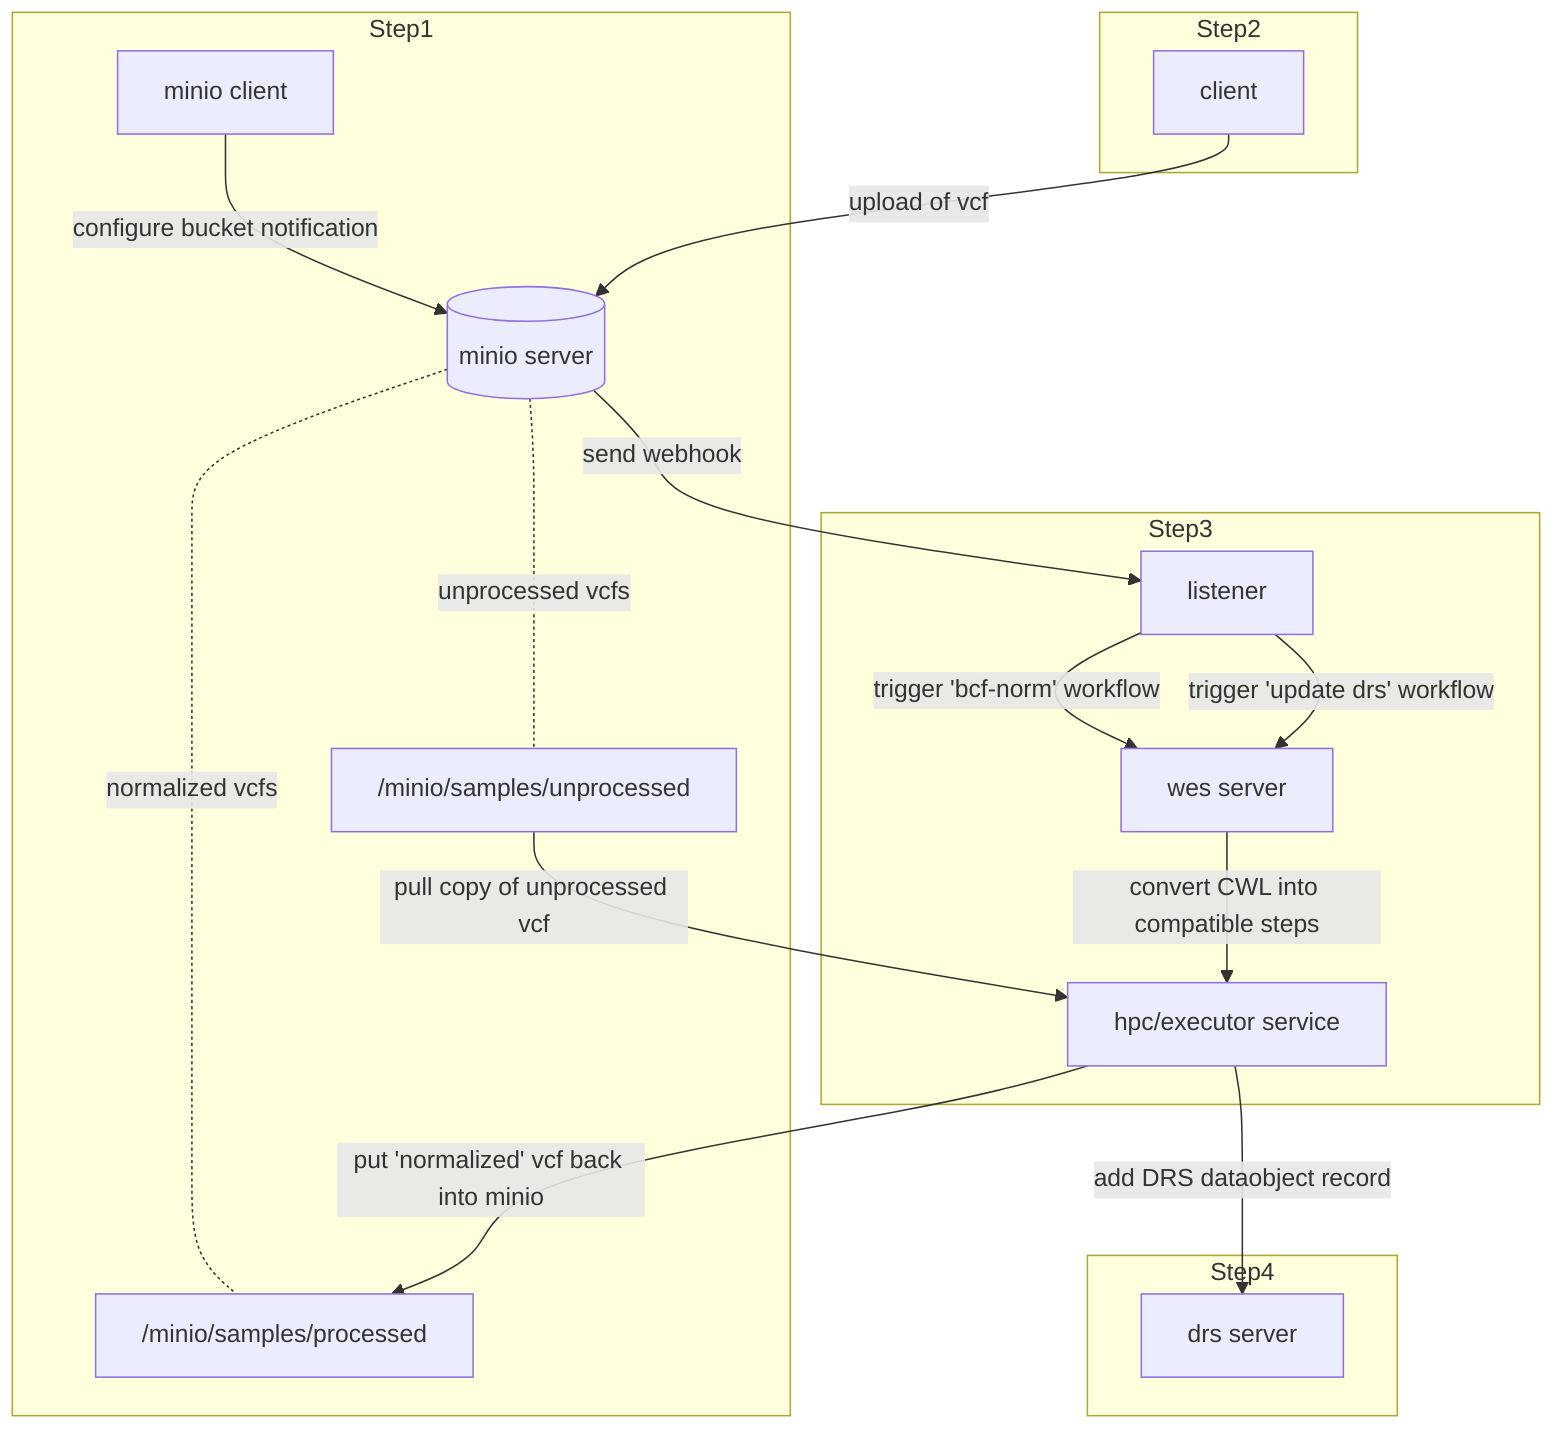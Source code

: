 graph TB

  subgraph Step1
    mc[minio client] -->|configure bucket notification| ms[("minio server")]
    ms -.-|unprocessed vcfs| b1["/minio/samples/unprocessed"]
    ms -.-|normalized vcfs| b2["/minio/samples/processed"]
  end

  subgraph Step2
    cl[client] -->|upload of vcf| ms
  end

  subgraph Step3
    ms -->|send webhook| ls[listener]
    ls -->|trigger 'bcf-norm' workflow| wes[wes server]
    wes -->|convert CWL into compatible steps| hpc[hpc/executor service]
    b1 -->|pull copy of unprocessed vcf| hpc
    hpc -->|put 'normalized' vcf back into minio| b2
  end

  subgraph Step4
    ls -->|trigger 'update drs' workflow| wes
    hpc -->|add DRS dataobject record| drs[drs server]
  end